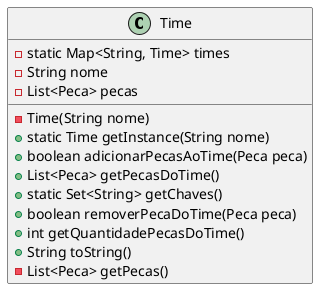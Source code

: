 @startuml
skinparam line ortho
class Time {
    - static Map<String, Time> times
    - String nome
    - List<Peca> pecas

    - Time(String nome)
    + static Time getInstance(String nome)
    + boolean adicionarPecasAoTime(Peca peca)
    + List<Peca> getPecasDoTime()
    + static Set<String> getChaves()
    + boolean removerPecaDoTime(Peca peca)
    + int getQuantidadePecasDoTime()
    + String toString()
    - List<Peca> getPecas()
}

@enduml